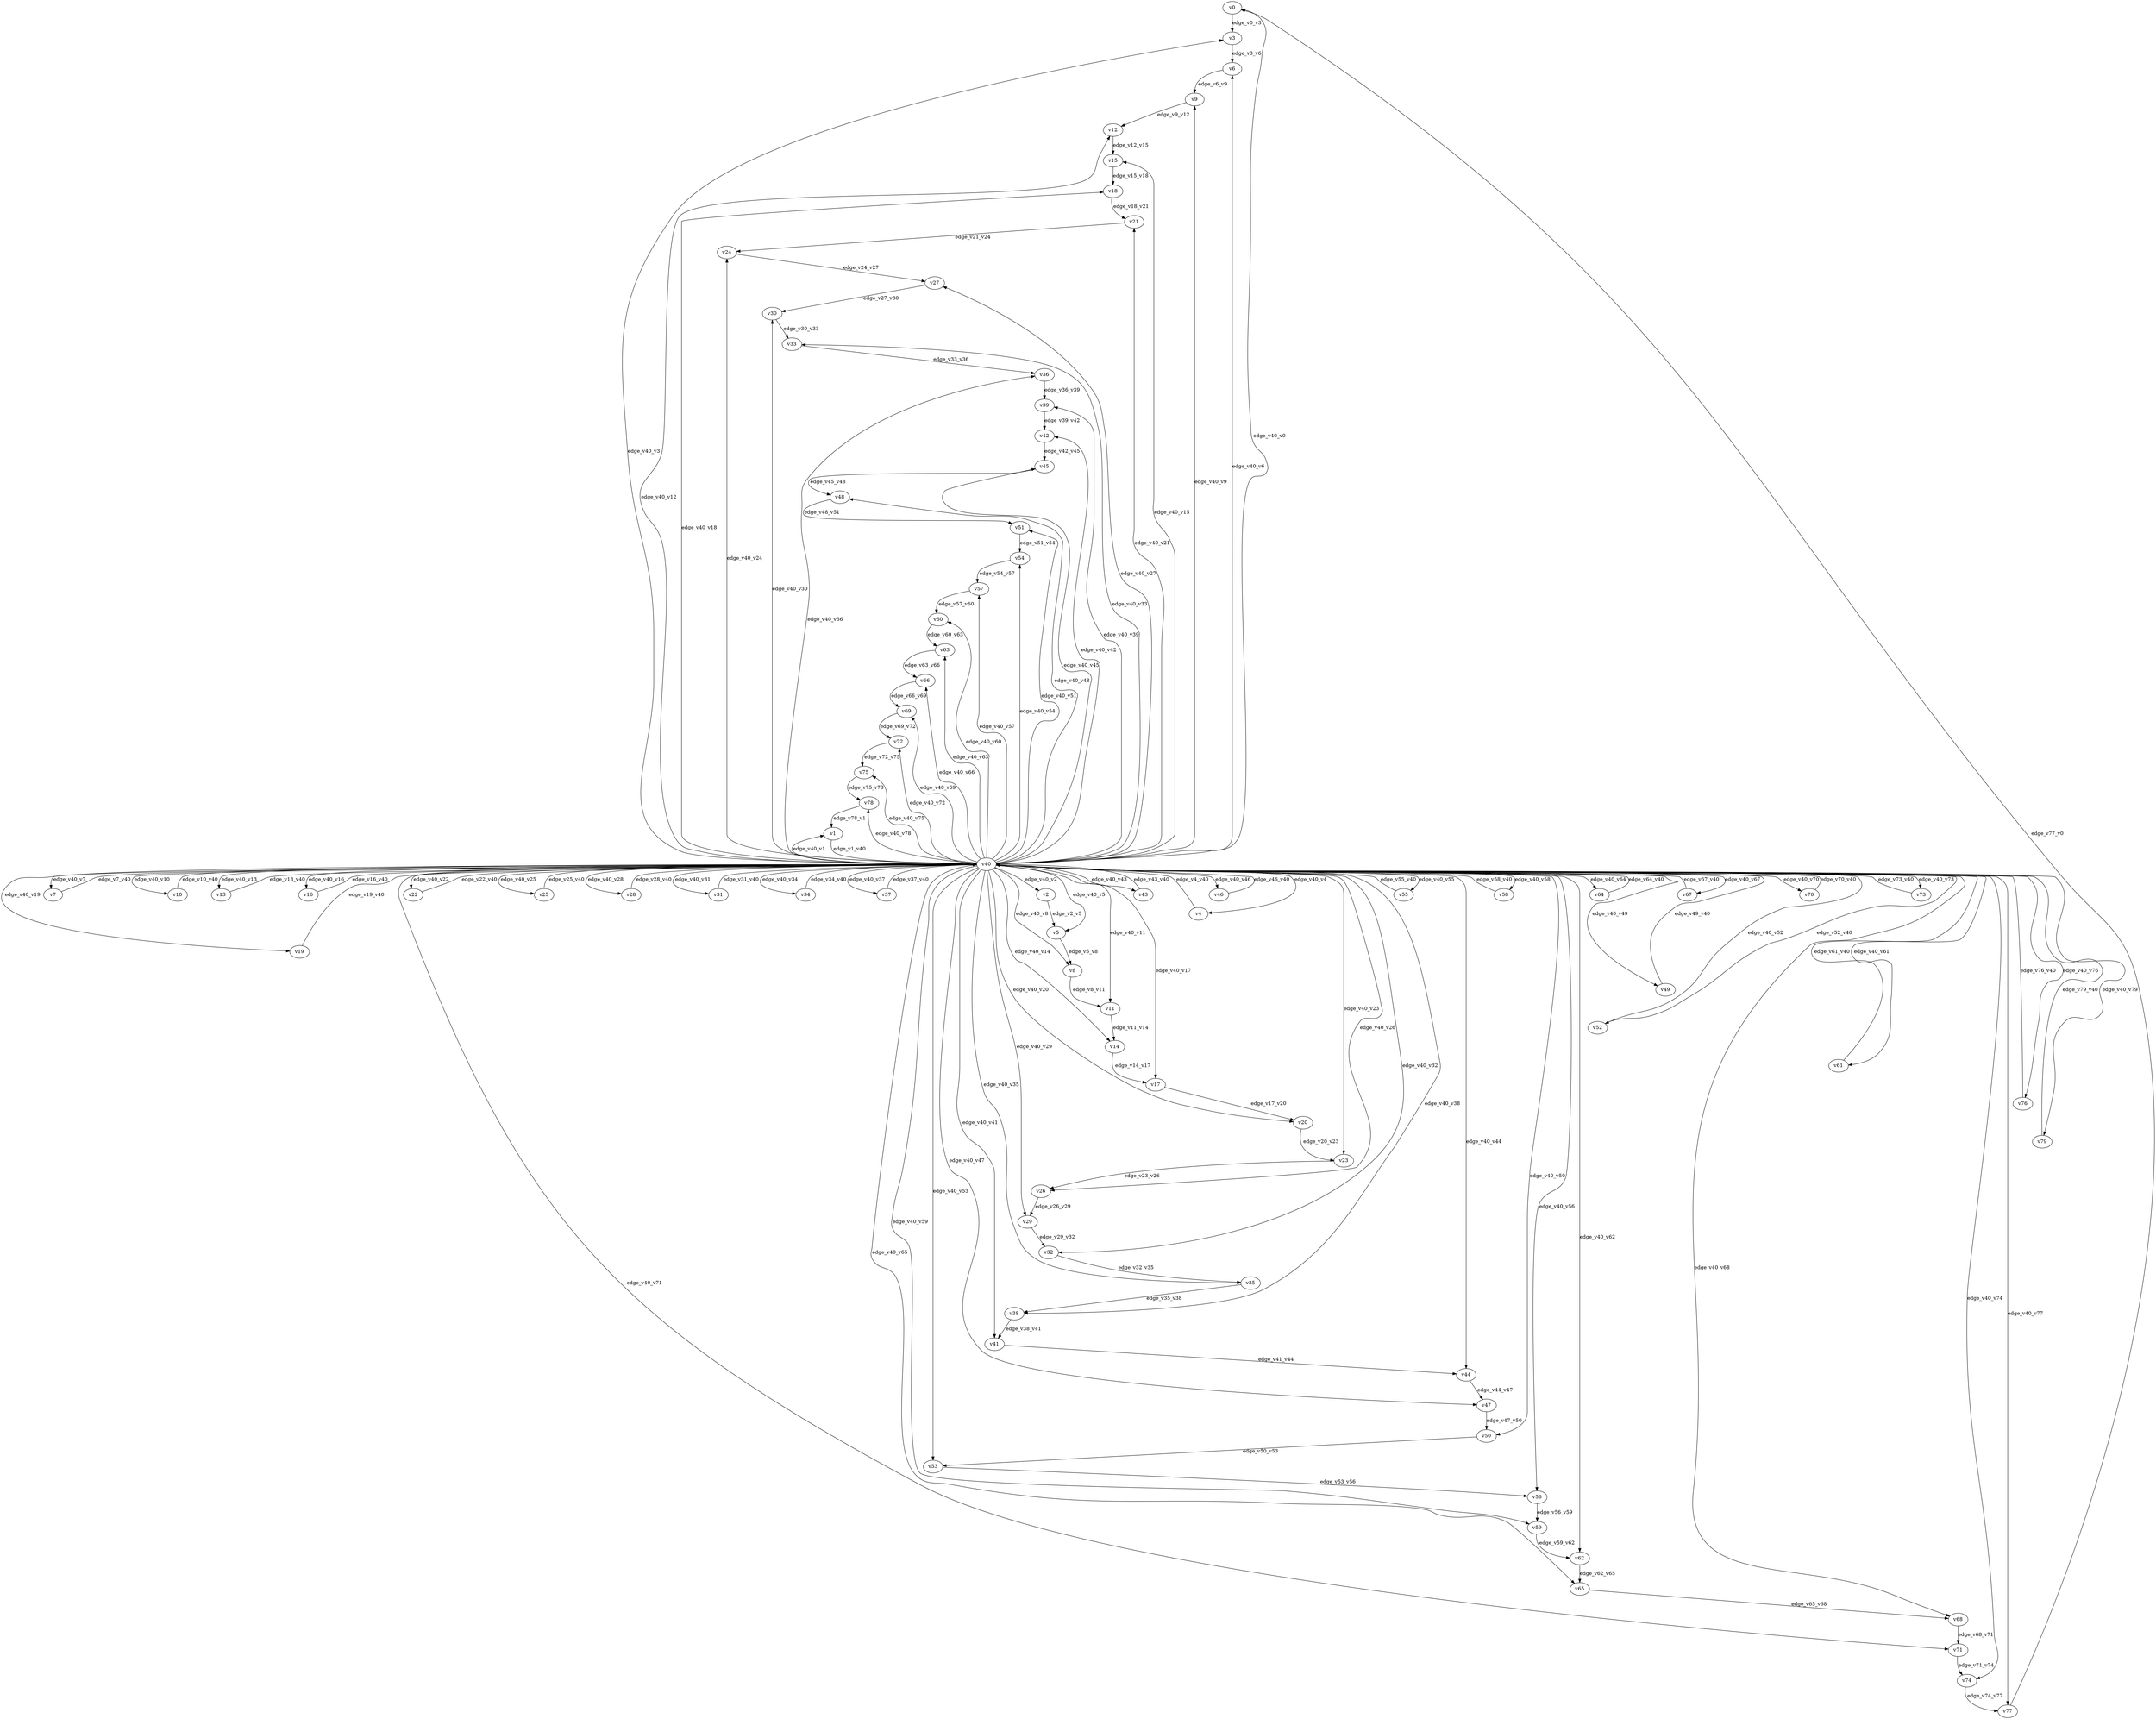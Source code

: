 digraph test105 {
    // Discounted game test case
    // Vertex properties: name [player=X]
    // Edge properties: [weight=Y, discount=Z]

    v0 [name="v0", player=0];
    v1 [name="v1", player=1];
    v2 [name="v2", player=0];
    v3 [name="v3", player=1];
    v4 [name="v4", player=0];
    v5 [name="v5", player=1];
    v6 [name="v6", player=0];
    v7 [name="v7", player=1];
    v8 [name="v8", player=0];
    v9 [name="v9", player=1];
    v10 [name="v10", player=0];
    v11 [name="v11", player=1];
    v12 [name="v12", player=0];
    v13 [name="v13", player=1];
    v14 [name="v14", player=0];
    v15 [name="v15", player=1];
    v16 [name="v16", player=0];
    v17 [name="v17", player=1];
    v18 [name="v18", player=0];
    v19 [name="v19", player=1];
    v20 [name="v20", player=0];
    v21 [name="v21", player=1];
    v22 [name="v22", player=0];
    v23 [name="v23", player=1];
    v24 [name="v24", player=0];
    v25 [name="v25", player=1];
    v26 [name="v26", player=0];
    v27 [name="v27", player=1];
    v28 [name="v28", player=0];
    v29 [name="v29", player=1];
    v30 [name="v30", player=0];
    v31 [name="v31", player=1];
    v32 [name="v32", player=0];
    v33 [name="v33", player=1];
    v34 [name="v34", player=0];
    v35 [name="v35", player=1];
    v36 [name="v36", player=0];
    v37 [name="v37", player=1];
    v38 [name="v38", player=0];
    v39 [name="v39", player=1];
    v40 [name="v40", player=0];
    v41 [name="v41", player=1];
    v42 [name="v42", player=0];
    v43 [name="v43", player=1];
    v44 [name="v44", player=0];
    v45 [name="v45", player=1];
    v46 [name="v46", player=0];
    v47 [name="v47", player=1];
    v48 [name="v48", player=0];
    v49 [name="v49", player=1];
    v50 [name="v50", player=0];
    v51 [name="v51", player=1];
    v52 [name="v52", player=0];
    v53 [name="v53", player=1];
    v54 [name="v54", player=0];
    v55 [name="v55", player=1];
    v56 [name="v56", player=0];
    v57 [name="v57", player=1];
    v58 [name="v58", player=0];
    v59 [name="v59", player=1];
    v60 [name="v60", player=0];
    v61 [name="v61", player=1];
    v62 [name="v62", player=0];
    v63 [name="v63", player=1];
    v64 [name="v64", player=0];
    v65 [name="v65", player=1];
    v66 [name="v66", player=0];
    v67 [name="v67", player=1];
    v68 [name="v68", player=0];
    v69 [name="v69", player=1];
    v70 [name="v70", player=0];
    v71 [name="v71", player=1];
    v72 [name="v72", player=0];
    v73 [name="v73", player=1];
    v74 [name="v74", player=0];
    v75 [name="v75", player=1];
    v76 [name="v76", player=0];
    v77 [name="v77", player=1];
    v78 [name="v78", player=0];
    v79 [name="v79", player=1];

    v40 -> v0 [label="edge_v40_v0", weight=-3.54, discount=0.931];
    v40 -> v1 [label="edge_v40_v1", weight=-5.67, discount=0.931];
    v1 -> v40 [label="edge_v1_v40", weight=-7.72, discount=0.931];
    v40 -> v2 [label="edge_v40_v2", weight=-2.91, discount=0.931];
    v40 -> v3 [label="edge_v40_v3", weight=-0.43, discount=0.931];
    v40 -> v4 [label="edge_v40_v4", weight=-2.17, discount=0.931];
    v4 -> v40 [label="edge_v4_v40", weight=-2.95, discount=0.931];
    v40 -> v5 [label="edge_v40_v5", weight=-2.28, discount=0.931];
    v40 -> v6 [label="edge_v40_v6", weight=7.54, discount=0.931];
    v40 -> v7 [label="edge_v40_v7", weight=3.91, discount=0.931];
    v7 -> v40 [label="edge_v7_v40", weight=1.59, discount=0.931];
    v40 -> v8 [label="edge_v40_v8", weight=-3.04, discount=0.931];
    v40 -> v9 [label="edge_v40_v9", weight=9.43, discount=0.931];
    v40 -> v10 [label="edge_v40_v10", weight=9.64, discount=0.931];
    v10 -> v40 [label="edge_v10_v40", weight=11.10, discount=0.931];
    v40 -> v11 [label="edge_v40_v11", weight=7.92, discount=0.931];
    v40 -> v12 [label="edge_v40_v12", weight=-2.00, discount=0.931];
    v40 -> v13 [label="edge_v40_v13", weight=6.37, discount=0.931];
    v13 -> v40 [label="edge_v13_v40", weight=5.04, discount=0.931];
    v40 -> v14 [label="edge_v40_v14", weight=-1.96, discount=0.931];
    v40 -> v15 [label="edge_v40_v15", weight=4.16, discount=0.931];
    v40 -> v16 [label="edge_v40_v16", weight=5.60, discount=0.931];
    v16 -> v40 [label="edge_v16_v40", weight=4.06, discount=0.931];
    v40 -> v17 [label="edge_v40_v17", weight=5.89, discount=0.931];
    v40 -> v18 [label="edge_v40_v18", weight=3.32, discount=0.931];
    v40 -> v19 [label="edge_v40_v19", weight=-4.53, discount=0.931];
    v19 -> v40 [label="edge_v19_v40", weight=-2.20, discount=0.931];
    v40 -> v20 [label="edge_v40_v20", weight=-1.59, discount=0.931];
    v40 -> v21 [label="edge_v40_v21", weight=5.65, discount=0.931];
    v40 -> v22 [label="edge_v40_v22", weight=1.05, discount=0.931];
    v22 -> v40 [label="edge_v22_v40", weight=-1.12, discount=0.931];
    v40 -> v23 [label="edge_v40_v23", weight=7.11, discount=0.931];
    v40 -> v24 [label="edge_v40_v24", weight=4.90, discount=0.931];
    v40 -> v25 [label="edge_v40_v25", weight=8.94, discount=0.931];
    v25 -> v40 [label="edge_v25_v40", weight=10.01, discount=0.931];
    v40 -> v26 [label="edge_v40_v26", weight=0.35, discount=0.931];
    v40 -> v27 [label="edge_v40_v27", weight=-2.81, discount=0.931];
    v40 -> v28 [label="edge_v40_v28", weight=4.52, discount=0.931];
    v28 -> v40 [label="edge_v28_v40", weight=5.54, discount=0.931];
    v40 -> v29 [label="edge_v40_v29", weight=9.18, discount=0.931];
    v40 -> v30 [label="edge_v40_v30", weight=8.93, discount=0.931];
    v40 -> v31 [label="edge_v40_v31", weight=3.47, discount=0.931];
    v31 -> v40 [label="edge_v31_v40", weight=4.03, discount=0.931];
    v40 -> v32 [label="edge_v40_v32", weight=-0.85, discount=0.931];
    v40 -> v33 [label="edge_v40_v33", weight=-2.51, discount=0.931];
    v40 -> v34 [label="edge_v40_v34", weight=3.00, discount=0.931];
    v34 -> v40 [label="edge_v34_v40", weight=4.17, discount=0.931];
    v40 -> v35 [label="edge_v40_v35", weight=-0.05, discount=0.931];
    v40 -> v36 [label="edge_v40_v36", weight=-4.35, discount=0.931];
    v40 -> v37 [label="edge_v40_v37", weight=8.09, discount=0.931];
    v37 -> v40 [label="edge_v37_v40", weight=11.09, discount=0.931];
    v40 -> v38 [label="edge_v40_v38", weight=-5.33, discount=0.931];
    v40 -> v39 [label="edge_v40_v39", weight=1.37, discount=0.931];
    v40 -> v41 [label="edge_v40_v41", weight=7.94, discount=0.931];
    v40 -> v42 [label="edge_v40_v42", weight=-2.73, discount=0.931];
    v40 -> v43 [label="edge_v40_v43", weight=6.49, discount=0.931];
    v43 -> v40 [label="edge_v43_v40", weight=7.92, discount=0.931];
    v40 -> v44 [label="edge_v40_v44", weight=8.49, discount=0.931];
    v40 -> v45 [label="edge_v40_v45", weight=-4.06, discount=0.931];
    v40 -> v46 [label="edge_v40_v46", weight=1.85, discount=0.931];
    v46 -> v40 [label="edge_v46_v40", weight=0.16, discount=0.931];
    v40 -> v47 [label="edge_v40_v47", weight=-1.24, discount=0.931];
    v40 -> v48 [label="edge_v40_v48", weight=-5.81, discount=0.931];
    v40 -> v49 [label="edge_v40_v49", weight=-5.85, discount=0.931];
    v49 -> v40 [label="edge_v49_v40", weight=-3.10, discount=0.931];
    v40 -> v50 [label="edge_v40_v50", weight=4.70, discount=0.931];
    v40 -> v51 [label="edge_v40_v51", weight=-2.88, discount=0.931];
    v40 -> v52 [label="edge_v40_v52", weight=-3.68, discount=0.931];
    v52 -> v40 [label="edge_v52_v40", weight=-1.48, discount=0.931];
    v40 -> v53 [label="edge_v40_v53", weight=8.50, discount=0.931];
    v40 -> v54 [label="edge_v40_v54", weight=8.64, discount=0.931];
    v40 -> v55 [label="edge_v40_v55", weight=7.77, discount=0.931];
    v55 -> v40 [label="edge_v55_v40", weight=8.89, discount=0.931];
    v40 -> v56 [label="edge_v40_v56", weight=-2.20, discount=0.931];
    v40 -> v57 [label="edge_v40_v57", weight=5.28, discount=0.931];
    v40 -> v58 [label="edge_v40_v58", weight=8.00, discount=0.931];
    v58 -> v40 [label="edge_v58_v40", weight=8.68, discount=0.931];
    v40 -> v59 [label="edge_v40_v59", weight=0.17, discount=0.931];
    v40 -> v60 [label="edge_v40_v60", weight=-0.08, discount=0.931];
    v40 -> v61 [label="edge_v40_v61", weight=-4.86, discount=0.931];
    v61 -> v40 [label="edge_v61_v40", weight=-4.14, discount=0.931];
    v40 -> v62 [label="edge_v40_v62", weight=8.69, discount=0.931];
    v40 -> v63 [label="edge_v40_v63", weight=2.67, discount=0.931];
    v40 -> v64 [label="edge_v40_v64", weight=3.44, discount=0.931];
    v64 -> v40 [label="edge_v64_v40", weight=1.14, discount=0.931];
    v40 -> v65 [label="edge_v40_v65", weight=-5.85, discount=0.931];
    v40 -> v66 [label="edge_v40_v66", weight=7.00, discount=0.931];
    v40 -> v67 [label="edge_v40_v67", weight=2.73, discount=0.931];
    v67 -> v40 [label="edge_v67_v40", weight=5.70, discount=0.931];
    v40 -> v68 [label="edge_v40_v68", weight=-1.69, discount=0.931];
    v40 -> v69 [label="edge_v40_v69", weight=-3.65, discount=0.931];
    v40 -> v70 [label="edge_v40_v70", weight=3.25, discount=0.931];
    v70 -> v40 [label="edge_v70_v40", weight=3.06, discount=0.931];
    v40 -> v71 [label="edge_v40_v71", weight=-3.52, discount=0.931];
    v40 -> v72 [label="edge_v40_v72", weight=4.52, discount=0.931];
    v40 -> v73 [label="edge_v40_v73", weight=7.74, discount=0.931];
    v73 -> v40 [label="edge_v73_v40", weight=6.50, discount=0.931];
    v40 -> v74 [label="edge_v40_v74", weight=-3.52, discount=0.931];
    v40 -> v75 [label="edge_v40_v75", weight=3.31, discount=0.931];
    v40 -> v76 [label="edge_v40_v76", weight=-2.02, discount=0.931];
    v76 -> v40 [label="edge_v76_v40", weight=-0.11, discount=0.931];
    v40 -> v77 [label="edge_v40_v77", weight=6.01, discount=0.931];
    v40 -> v78 [label="edge_v40_v78", weight=8.22, discount=0.931];
    v40 -> v79 [label="edge_v40_v79", weight=-5.39, discount=0.931];
    v79 -> v40 [label="edge_v79_v40", weight=-7.93, discount=0.931];
    v0 -> v3 [label="edge_v0_v3", weight=2.15, discount=0.931];
    v2 -> v5 [label="edge_v2_v5", weight=3.89, discount=0.931];
    v3 -> v6 [label="edge_v3_v6", weight=4.72, discount=0.931];
    v5 -> v8 [label="edge_v5_v8", weight=0.52, discount=0.931];
    v6 -> v9 [label="edge_v6_v9", weight=-0.70, discount=0.931];
    v8 -> v11 [label="edge_v8_v11", weight=3.40, discount=0.931];
    v9 -> v12 [label="edge_v9_v12", weight=-1.40, discount=0.931];
    v11 -> v14 [label="edge_v11_v14", weight=2.03, discount=0.931];
    v12 -> v15 [label="edge_v12_v15", weight=6.59, discount=0.931];
    v14 -> v17 [label="edge_v14_v17", weight=6.93, discount=0.931];
    v15 -> v18 [label="edge_v15_v18", weight=6.80, discount=0.931];
    v17 -> v20 [label="edge_v17_v20", weight=4.71, discount=0.931];
    v18 -> v21 [label="edge_v18_v21", weight=-0.22, discount=0.931];
    v20 -> v23 [label="edge_v20_v23", weight=6.34, discount=0.931];
    v21 -> v24 [label="edge_v21_v24", weight=1.25, discount=0.931];
    v23 -> v26 [label="edge_v23_v26", weight=-0.20, discount=0.931];
    v24 -> v27 [label="edge_v24_v27", weight=-2.01, discount=0.931];
    v26 -> v29 [label="edge_v26_v29", weight=2.76, discount=0.931];
    v27 -> v30 [label="edge_v27_v30", weight=0.98, discount=0.931];
    v29 -> v32 [label="edge_v29_v32", weight=-2.95, discount=0.931];
    v30 -> v33 [label="edge_v30_v33", weight=2.80, discount=0.931];
    v32 -> v35 [label="edge_v32_v35", weight=-1.93, discount=0.931];
    v33 -> v36 [label="edge_v33_v36", weight=0.46, discount=0.931];
    v35 -> v38 [label="edge_v35_v38", weight=-0.04, discount=0.931];
    v36 -> v39 [label="edge_v36_v39", weight=3.20, discount=0.931];
    v38 -> v41 [label="edge_v38_v41", weight=4.67, discount=0.931];
    v39 -> v42 [label="edge_v39_v42", weight=2.73, discount=0.931];
    v41 -> v44 [label="edge_v41_v44", weight=2.37, discount=0.931];
    v42 -> v45 [label="edge_v42_v45", weight=5.27, discount=0.931];
    v44 -> v47 [label="edge_v44_v47", weight=1.14, discount=0.931];
    v45 -> v48 [label="edge_v45_v48", weight=0.52, discount=0.931];
    v47 -> v50 [label="edge_v47_v50", weight=3.73, discount=0.931];
    v48 -> v51 [label="edge_v48_v51", weight=0.78, discount=0.931];
    v50 -> v53 [label="edge_v50_v53", weight=3.04, discount=0.931];
    v51 -> v54 [label="edge_v51_v54", weight=6.45, discount=0.931];
    v53 -> v56 [label="edge_v53_v56", weight=-2.33, discount=0.931];
    v54 -> v57 [label="edge_v54_v57", weight=6.01, discount=0.931];
    v56 -> v59 [label="edge_v56_v59", weight=4.77, discount=0.931];
    v57 -> v60 [label="edge_v57_v60", weight=2.62, discount=0.931];
    v59 -> v62 [label="edge_v59_v62", weight=0.69, discount=0.931];
    v60 -> v63 [label="edge_v60_v63", weight=-1.62, discount=0.931];
    v62 -> v65 [label="edge_v62_v65", weight=3.80, discount=0.931];
    v63 -> v66 [label="edge_v63_v66", weight=-2.64, discount=0.931];
    v65 -> v68 [label="edge_v65_v68", weight=-2.65, discount=0.931];
    v66 -> v69 [label="edge_v66_v69", weight=-1.02, discount=0.931];
    v68 -> v71 [label="edge_v68_v71", weight=2.49, discount=0.931];
    v69 -> v72 [label="edge_v69_v72", weight=-1.27, discount=0.931];
    v71 -> v74 [label="edge_v71_v74", weight=2.06, discount=0.931];
    v72 -> v75 [label="edge_v72_v75", weight=2.55, discount=0.931];
    v74 -> v77 [label="edge_v74_v77", weight=4.36, discount=0.931];
    v75 -> v78 [label="edge_v75_v78", weight=3.84, discount=0.931];
    v77 -> v0 [label="edge_v77_v0", weight=0.00, discount=0.931];
    v78 -> v1 [label="edge_v78_v1", weight=1.38, discount=0.931];
}
